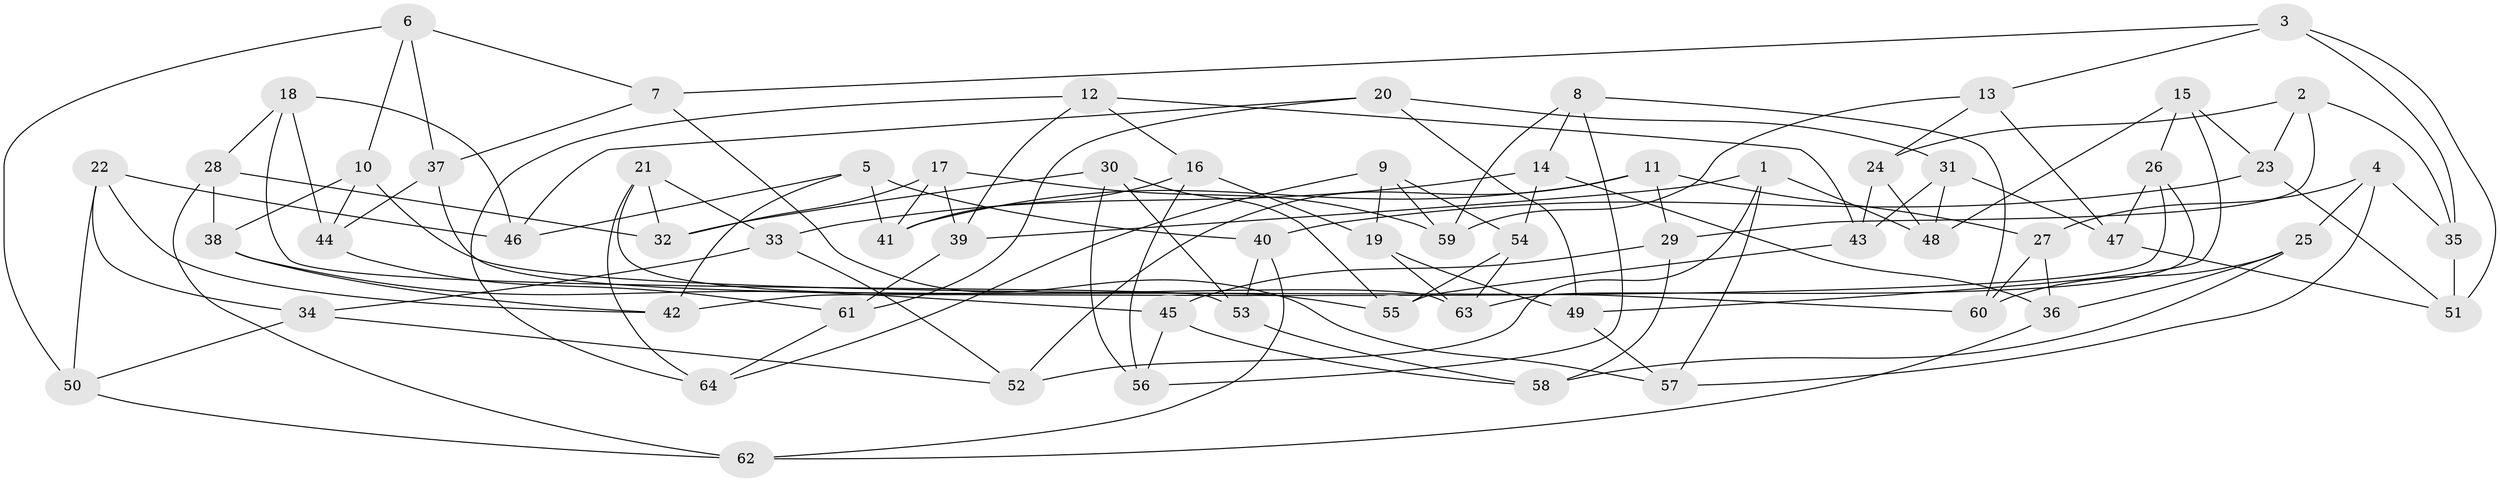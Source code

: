 // Generated by graph-tools (version 1.1) at 2025/38/03/09/25 02:38:06]
// undirected, 64 vertices, 128 edges
graph export_dot {
graph [start="1"]
  node [color=gray90,style=filled];
  1;
  2;
  3;
  4;
  5;
  6;
  7;
  8;
  9;
  10;
  11;
  12;
  13;
  14;
  15;
  16;
  17;
  18;
  19;
  20;
  21;
  22;
  23;
  24;
  25;
  26;
  27;
  28;
  29;
  30;
  31;
  32;
  33;
  34;
  35;
  36;
  37;
  38;
  39;
  40;
  41;
  42;
  43;
  44;
  45;
  46;
  47;
  48;
  49;
  50;
  51;
  52;
  53;
  54;
  55;
  56;
  57;
  58;
  59;
  60;
  61;
  62;
  63;
  64;
  1 -- 57;
  1 -- 52;
  1 -- 39;
  1 -- 48;
  2 -- 23;
  2 -- 35;
  2 -- 24;
  2 -- 29;
  3 -- 35;
  3 -- 7;
  3 -- 51;
  3 -- 13;
  4 -- 57;
  4 -- 27;
  4 -- 35;
  4 -- 25;
  5 -- 42;
  5 -- 46;
  5 -- 40;
  5 -- 41;
  6 -- 50;
  6 -- 7;
  6 -- 10;
  6 -- 37;
  7 -- 57;
  7 -- 37;
  8 -- 56;
  8 -- 14;
  8 -- 60;
  8 -- 59;
  9 -- 54;
  9 -- 19;
  9 -- 64;
  9 -- 59;
  10 -- 60;
  10 -- 38;
  10 -- 44;
  11 -- 29;
  11 -- 41;
  11 -- 52;
  11 -- 27;
  12 -- 39;
  12 -- 16;
  12 -- 64;
  12 -- 43;
  13 -- 59;
  13 -- 24;
  13 -- 47;
  14 -- 54;
  14 -- 36;
  14 -- 33;
  15 -- 26;
  15 -- 23;
  15 -- 48;
  15 -- 49;
  16 -- 41;
  16 -- 19;
  16 -- 56;
  17 -- 32;
  17 -- 59;
  17 -- 39;
  17 -- 41;
  18 -- 53;
  18 -- 28;
  18 -- 44;
  18 -- 46;
  19 -- 63;
  19 -- 49;
  20 -- 61;
  20 -- 46;
  20 -- 31;
  20 -- 49;
  21 -- 64;
  21 -- 63;
  21 -- 32;
  21 -- 33;
  22 -- 46;
  22 -- 34;
  22 -- 42;
  22 -- 50;
  23 -- 40;
  23 -- 51;
  24 -- 48;
  24 -- 43;
  25 -- 60;
  25 -- 36;
  25 -- 58;
  26 -- 47;
  26 -- 42;
  26 -- 63;
  27 -- 60;
  27 -- 36;
  28 -- 38;
  28 -- 62;
  28 -- 32;
  29 -- 45;
  29 -- 58;
  30 -- 55;
  30 -- 56;
  30 -- 32;
  30 -- 53;
  31 -- 47;
  31 -- 43;
  31 -- 48;
  33 -- 52;
  33 -- 34;
  34 -- 50;
  34 -- 52;
  35 -- 51;
  36 -- 62;
  37 -- 44;
  37 -- 55;
  38 -- 45;
  38 -- 42;
  39 -- 61;
  40 -- 62;
  40 -- 53;
  43 -- 55;
  44 -- 61;
  45 -- 56;
  45 -- 58;
  47 -- 51;
  49 -- 57;
  50 -- 62;
  53 -- 58;
  54 -- 63;
  54 -- 55;
  61 -- 64;
}
